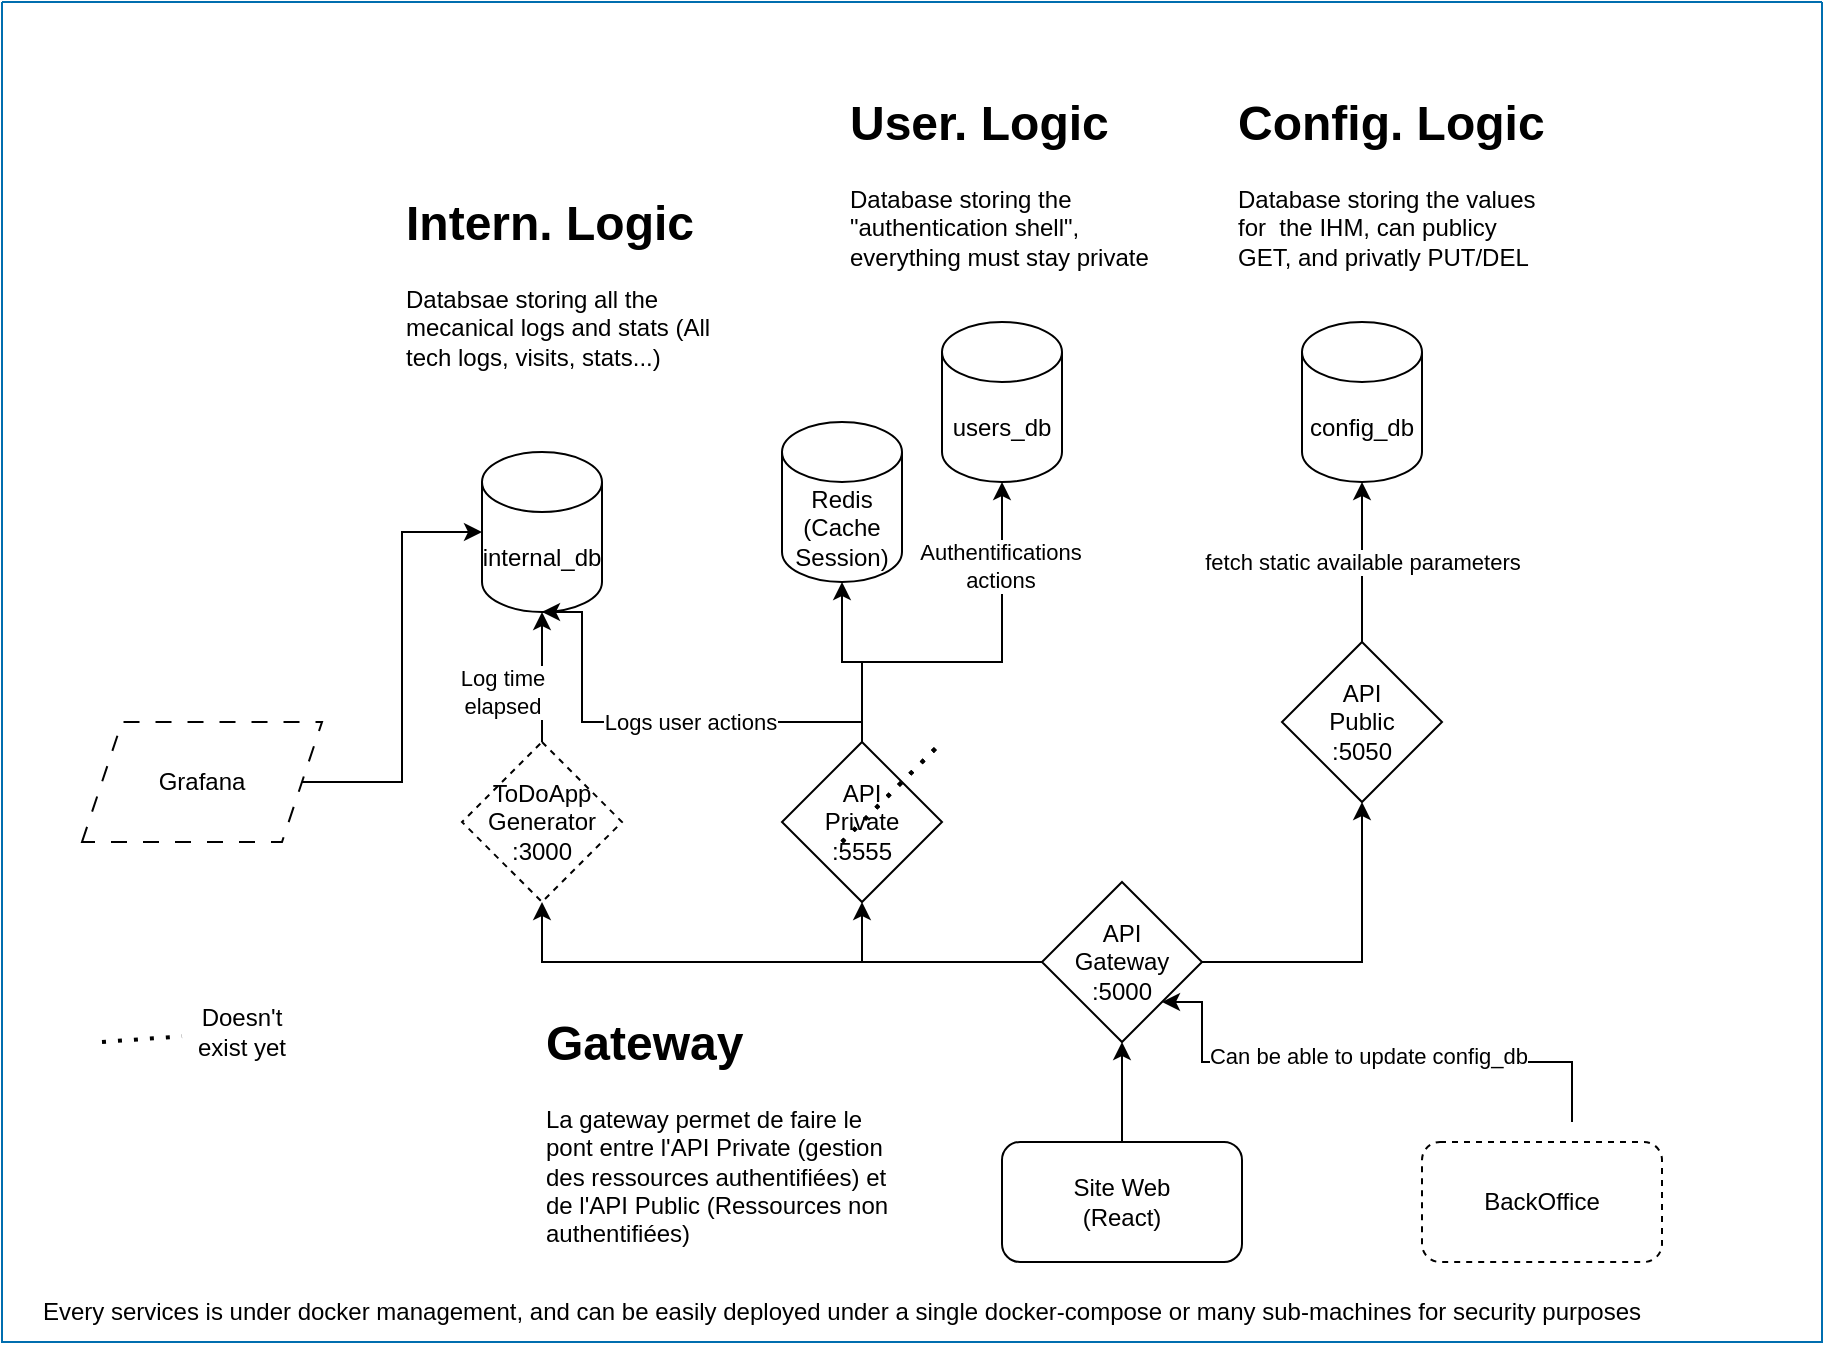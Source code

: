 <mxfile version="24.7.5">
  <diagram name="Page-1" id="2_XF2RB7scuO3lw8oAll">
    <mxGraphModel dx="1877" dy="1790" grid="1" gridSize="10" guides="1" tooltips="1" connect="1" arrows="1" fold="1" page="1" pageScale="1" pageWidth="827" pageHeight="1169" math="0" shadow="0">
      <root>
        <mxCell id="0" />
        <mxCell id="1" parent="0" />
        <mxCell id="Qljt_7Zh2HQgQvJq01WI-1" value="internal_db" style="shape=cylinder3;whiteSpace=wrap;html=1;boundedLbl=1;backgroundOutline=1;size=15;" parent="1" vertex="1">
          <mxGeometry x="50" y="195" width="60" height="80" as="geometry" />
        </mxCell>
        <mxCell id="Qljt_7Zh2HQgQvJq01WI-2" value="users_db" style="shape=cylinder3;whiteSpace=wrap;html=1;boundedLbl=1;backgroundOutline=1;size=15;" parent="1" vertex="1">
          <mxGeometry x="280" y="130" width="60" height="80" as="geometry" />
        </mxCell>
        <mxCell id="Qljt_7Zh2HQgQvJq01WI-23" style="edgeStyle=orthogonalEdgeStyle;rounded=0;orthogonalLoop=1;jettySize=auto;html=1;entryX=0.5;entryY=1;entryDx=0;entryDy=0;exitX=0;exitY=0.5;exitDx=0;exitDy=0;" parent="1" source="Qljt_7Zh2HQgQvJq01WI-3" target="Qljt_7Zh2HQgQvJq01WI-4" edge="1">
          <mxGeometry relative="1" as="geometry">
            <Array as="points">
              <mxPoint x="240" y="450" />
            </Array>
          </mxGeometry>
        </mxCell>
        <mxCell id="Qljt_7Zh2HQgQvJq01WI-27" style="edgeStyle=orthogonalEdgeStyle;rounded=0;orthogonalLoop=1;jettySize=auto;html=1;entryX=0.5;entryY=1;entryDx=0;entryDy=0;" parent="1" source="Qljt_7Zh2HQgQvJq01WI-3" target="Qljt_7Zh2HQgQvJq01WI-5" edge="1">
          <mxGeometry relative="1" as="geometry" />
        </mxCell>
        <mxCell id="Qljt_7Zh2HQgQvJq01WI-29" style="edgeStyle=orthogonalEdgeStyle;rounded=0;orthogonalLoop=1;jettySize=auto;html=1;entryX=0.5;entryY=1;entryDx=0;entryDy=0;" parent="1" source="Qljt_7Zh2HQgQvJq01WI-3" target="Qljt_7Zh2HQgQvJq01WI-13" edge="1">
          <mxGeometry relative="1" as="geometry" />
        </mxCell>
        <mxCell id="Qljt_7Zh2HQgQvJq01WI-3" value="API&lt;br&gt;Gateway&lt;div&gt;:5000&lt;/div&gt;" style="rhombus;whiteSpace=wrap;html=1;" parent="1" vertex="1">
          <mxGeometry x="330" y="410" width="80" height="80" as="geometry" />
        </mxCell>
        <mxCell id="Qljt_7Zh2HQgQvJq01WI-4" value="API&lt;div&gt;Private&lt;/div&gt;&lt;div&gt;:5555&lt;/div&gt;" style="rhombus;whiteSpace=wrap;html=1;" parent="1" vertex="1">
          <mxGeometry x="200" y="340" width="80" height="80" as="geometry" />
        </mxCell>
        <mxCell id="Qljt_7Zh2HQgQvJq01WI-5" value="API&lt;div&gt;Public&lt;/div&gt;&lt;div&gt;:5050&lt;/div&gt;" style="rhombus;whiteSpace=wrap;html=1;" parent="1" vertex="1">
          <mxGeometry x="450" y="290" width="80" height="80" as="geometry" />
        </mxCell>
        <mxCell id="Qljt_7Zh2HQgQvJq01WI-21" style="edgeStyle=orthogonalEdgeStyle;rounded=0;orthogonalLoop=1;jettySize=auto;html=1;entryX=0.5;entryY=1;entryDx=0;entryDy=0;" parent="1" source="Qljt_7Zh2HQgQvJq01WI-12" target="Qljt_7Zh2HQgQvJq01WI-3" edge="1">
          <mxGeometry relative="1" as="geometry" />
        </mxCell>
        <mxCell id="Qljt_7Zh2HQgQvJq01WI-12" value="Site Web&lt;br&gt;(React)" style="rounded=1;whiteSpace=wrap;html=1;" parent="1" vertex="1">
          <mxGeometry x="310" y="540" width="120" height="60" as="geometry" />
        </mxCell>
        <mxCell id="Qljt_7Zh2HQgQvJq01WI-13" value="ToDoApp&lt;div&gt;Generator&lt;/div&gt;&lt;div&gt;:3000&lt;/div&gt;" style="rhombus;whiteSpace=wrap;html=1;dashed=1;" parent="1" vertex="1">
          <mxGeometry x="40" y="340" width="80" height="80" as="geometry" />
        </mxCell>
        <mxCell id="Qljt_7Zh2HQgQvJq01WI-16" value="&lt;h1 style=&quot;margin-top: 0px;&quot;&gt;Intern. Logic&lt;/h1&gt;&lt;p&gt;Databsae storing all the mecanical logs and stats (All tech logs, visits, stats...)&lt;/p&gt;" style="text;html=1;whiteSpace=wrap;overflow=hidden;rounded=0;" parent="1" vertex="1">
          <mxGeometry x="10" y="60" width="156" height="110" as="geometry" />
        </mxCell>
        <mxCell id="Qljt_7Zh2HQgQvJq01WI-18" value="&lt;h1 style=&quot;margin-top: 0px;&quot;&gt;User. Logic&lt;/h1&gt;&lt;p&gt;Database storing the &quot;authentication shell&quot;, everything must stay private&lt;/p&gt;" style="text;html=1;whiteSpace=wrap;overflow=hidden;rounded=0;" parent="1" vertex="1">
          <mxGeometry x="232" y="10" width="156" height="110" as="geometry" />
        </mxCell>
        <mxCell id="Qljt_7Zh2HQgQvJq01WI-19" value="Redis&lt;div&gt;(Cache Session)&lt;/div&gt;" style="shape=cylinder3;whiteSpace=wrap;html=1;boundedLbl=1;backgroundOutline=1;size=15;" parent="1" vertex="1">
          <mxGeometry x="200" y="180" width="60" height="80" as="geometry" />
        </mxCell>
        <mxCell id="Qljt_7Zh2HQgQvJq01WI-25" style="edgeStyle=orthogonalEdgeStyle;rounded=0;orthogonalLoop=1;jettySize=auto;html=1;entryX=0.5;entryY=1;entryDx=0;entryDy=0;entryPerimeter=0;" parent="1" source="Qljt_7Zh2HQgQvJq01WI-4" target="Qljt_7Zh2HQgQvJq01WI-19" edge="1">
          <mxGeometry relative="1" as="geometry" />
        </mxCell>
        <mxCell id="Qljt_7Zh2HQgQvJq01WI-31" value="config_db" style="shape=cylinder3;whiteSpace=wrap;html=1;boundedLbl=1;backgroundOutline=1;size=15;" parent="1" vertex="1">
          <mxGeometry x="460" y="130" width="60" height="80" as="geometry" />
        </mxCell>
        <mxCell id="Qljt_7Zh2HQgQvJq01WI-32" value="&lt;h1 style=&quot;margin-top: 0px;&quot;&gt;Config. Logic&lt;/h1&gt;&lt;p&gt;Database storing the values for&amp;nbsp; the IHM, can publicy GET, and privatly PUT/DEL&lt;/p&gt;" style="text;html=1;whiteSpace=wrap;overflow=hidden;rounded=0;" parent="1" vertex="1">
          <mxGeometry x="426" y="10" width="156" height="110" as="geometry" />
        </mxCell>
        <mxCell id="Qljt_7Zh2HQgQvJq01WI-33" style="edgeStyle=orthogonalEdgeStyle;rounded=0;orthogonalLoop=1;jettySize=auto;html=1;entryX=0.5;entryY=1;entryDx=0;entryDy=0;entryPerimeter=0;" parent="1" source="Qljt_7Zh2HQgQvJq01WI-4" target="Qljt_7Zh2HQgQvJq01WI-2" edge="1">
          <mxGeometry relative="1" as="geometry">
            <Array as="points">
              <mxPoint x="240" y="300" />
              <mxPoint x="310" y="300" />
            </Array>
          </mxGeometry>
        </mxCell>
        <mxCell id="Qljt_7Zh2HQgQvJq01WI-41" value="Authentifications&lt;br&gt;actions" style="edgeLabel;html=1;align=center;verticalAlign=middle;resizable=0;points=[];" parent="Qljt_7Zh2HQgQvJq01WI-33" vertex="1" connectable="0">
          <mxGeometry x="0.578" y="1" relative="1" as="geometry">
            <mxPoint as="offset" />
          </mxGeometry>
        </mxCell>
        <mxCell id="Qljt_7Zh2HQgQvJq01WI-34" style="edgeStyle=orthogonalEdgeStyle;rounded=0;orthogonalLoop=1;jettySize=auto;html=1;entryX=0.5;entryY=1;entryDx=0;entryDy=0;entryPerimeter=0;" parent="1" source="Qljt_7Zh2HQgQvJq01WI-5" target="Qljt_7Zh2HQgQvJq01WI-31" edge="1">
          <mxGeometry relative="1" as="geometry" />
        </mxCell>
        <mxCell id="Qljt_7Zh2HQgQvJq01WI-37" value="fetch static available parameters" style="edgeLabel;html=1;align=center;verticalAlign=middle;resizable=0;points=[];" parent="Qljt_7Zh2HQgQvJq01WI-34" vertex="1" connectable="0">
          <mxGeometry x="0.006" relative="1" as="geometry">
            <mxPoint as="offset" />
          </mxGeometry>
        </mxCell>
        <mxCell id="Qljt_7Zh2HQgQvJq01WI-36" style="edgeStyle=orthogonalEdgeStyle;rounded=0;orthogonalLoop=1;jettySize=auto;html=1;entryX=0.5;entryY=1;entryDx=0;entryDy=0;entryPerimeter=0;" parent="1" source="Qljt_7Zh2HQgQvJq01WI-13" target="Qljt_7Zh2HQgQvJq01WI-1" edge="1">
          <mxGeometry relative="1" as="geometry" />
        </mxCell>
        <mxCell id="Qljt_7Zh2HQgQvJq01WI-39" value="Log time &lt;br&gt;elapsed" style="edgeLabel;html=1;align=center;verticalAlign=middle;resizable=0;points=[];" parent="Qljt_7Zh2HQgQvJq01WI-36" vertex="1" connectable="0">
          <mxGeometry x="-0.223" y="1" relative="1" as="geometry">
            <mxPoint x="-19" as="offset" />
          </mxGeometry>
        </mxCell>
        <mxCell id="Qljt_7Zh2HQgQvJq01WI-38" style="edgeStyle=orthogonalEdgeStyle;rounded=0;orthogonalLoop=1;jettySize=auto;html=1;entryX=0.5;entryY=1;entryDx=0;entryDy=0;entryPerimeter=0;" parent="1" source="Qljt_7Zh2HQgQvJq01WI-4" target="Qljt_7Zh2HQgQvJq01WI-1" edge="1">
          <mxGeometry relative="1" as="geometry">
            <Array as="points">
              <mxPoint x="240" y="330" />
              <mxPoint x="100" y="330" />
              <mxPoint x="100" y="275" />
            </Array>
          </mxGeometry>
        </mxCell>
        <mxCell id="Qljt_7Zh2HQgQvJq01WI-40" value="Logs user actions" style="edgeLabel;html=1;align=center;verticalAlign=middle;resizable=0;points=[];" parent="Qljt_7Zh2HQgQvJq01WI-38" vertex="1" connectable="0">
          <mxGeometry x="-0.144" relative="1" as="geometry">
            <mxPoint as="offset" />
          </mxGeometry>
        </mxCell>
        <mxCell id="Qljt_7Zh2HQgQvJq01WI-43" style="edgeStyle=orthogonalEdgeStyle;rounded=0;orthogonalLoop=1;jettySize=auto;html=1;entryX=1;entryY=1;entryDx=0;entryDy=0;" parent="1" target="Qljt_7Zh2HQgQvJq01WI-3" edge="1">
          <mxGeometry relative="1" as="geometry">
            <mxPoint x="595" y="530" as="sourcePoint" />
            <mxPoint x="385" y="480" as="targetPoint" />
            <Array as="points">
              <mxPoint x="595" y="500" />
              <mxPoint x="410" y="500" />
              <mxPoint x="410" y="470" />
            </Array>
          </mxGeometry>
        </mxCell>
        <mxCell id="Qljt_7Zh2HQgQvJq01WI-44" value="Can be able to update config_db" style="edgeLabel;html=1;align=center;verticalAlign=middle;resizable=0;points=[];" parent="Qljt_7Zh2HQgQvJq01WI-43" vertex="1" connectable="0">
          <mxGeometry x="-0.077" y="-3" relative="1" as="geometry">
            <mxPoint x="-10" as="offset" />
          </mxGeometry>
        </mxCell>
        <mxCell id="Qljt_7Zh2HQgQvJq01WI-42" value="BackOffice" style="rounded=1;whiteSpace=wrap;html=1;dashed=1;" parent="1" vertex="1">
          <mxGeometry x="520" y="540" width="120" height="60" as="geometry" />
        </mxCell>
        <mxCell id="Qljt_7Zh2HQgQvJq01WI-45" value="Grafana" style="shape=parallelogram;perimeter=parallelogramPerimeter;whiteSpace=wrap;html=1;fixedSize=1;dashed=1;dashPattern=8 8;" parent="1" vertex="1">
          <mxGeometry x="-150" y="330" width="120" height="60" as="geometry" />
        </mxCell>
        <mxCell id="Qljt_7Zh2HQgQvJq01WI-46" style="edgeStyle=orthogonalEdgeStyle;rounded=0;orthogonalLoop=1;jettySize=auto;html=1;entryX=0;entryY=0.5;entryDx=0;entryDy=0;entryPerimeter=0;" parent="1" source="Qljt_7Zh2HQgQvJq01WI-45" target="Qljt_7Zh2HQgQvJq01WI-1" edge="1">
          <mxGeometry relative="1" as="geometry" />
        </mxCell>
        <mxCell id="Qljt_7Zh2HQgQvJq01WI-47" value="" style="swimlane;startSize=0;fillColor=#1ba1e2;fontColor=#ffffff;strokeColor=#006EAF;" parent="1" vertex="1">
          <mxGeometry x="-190" y="-30" width="910" height="670" as="geometry" />
        </mxCell>
        <mxCell id="Qljt_7Zh2HQgQvJq01WI-48" value="Every services is under docker management, and can be easily deployed under a single docker-compose or many sub-machines for security purposes" style="text;html=1;align=center;verticalAlign=middle;whiteSpace=wrap;rounded=0;" parent="Qljt_7Zh2HQgQvJq01WI-47" vertex="1">
          <mxGeometry y="640" width="840" height="30" as="geometry" />
        </mxCell>
        <mxCell id="b2KejczOVdnAqZ6PvvJm-1" value="&lt;h1 style=&quot;margin-top: 0px;&quot;&gt;Gateway&lt;/h1&gt;&lt;p&gt;La gateway permet de faire le pont entre l&#39;API Private (gestion des ressources authentifiées) et de l&#39;API Public (Ressources non authentifiées)&lt;/p&gt;" style="text;html=1;whiteSpace=wrap;overflow=hidden;rounded=0;" vertex="1" parent="Qljt_7Zh2HQgQvJq01WI-47">
          <mxGeometry x="270" y="500" width="180" height="120" as="geometry" />
        </mxCell>
        <mxCell id="b2KejczOVdnAqZ6PvvJm-7" value="" style="endArrow=none;dashed=1;html=1;dashPattern=1 3;strokeWidth=2;rounded=0;" edge="1" parent="Qljt_7Zh2HQgQvJq01WI-47" target="b2KejczOVdnAqZ6PvvJm-8">
          <mxGeometry width="50" height="50" relative="1" as="geometry">
            <mxPoint x="50" y="520" as="sourcePoint" />
            <mxPoint x="100" y="470" as="targetPoint" />
          </mxGeometry>
        </mxCell>
        <mxCell id="b2KejczOVdnAqZ6PvvJm-8" value="Doesn&#39;t exist yet" style="text;html=1;align=center;verticalAlign=middle;whiteSpace=wrap;rounded=0;" vertex="1" parent="Qljt_7Zh2HQgQvJq01WI-47">
          <mxGeometry x="90" y="500" width="60" height="30" as="geometry" />
        </mxCell>
        <mxCell id="b2KejczOVdnAqZ6PvvJm-4" value="" style="endArrow=none;dashed=1;html=1;dashPattern=1 3;strokeWidth=2;rounded=0;" edge="1" parent="1">
          <mxGeometry width="50" height="50" relative="1" as="geometry">
            <mxPoint x="230" y="390" as="sourcePoint" />
            <mxPoint x="280" y="340" as="targetPoint" />
          </mxGeometry>
        </mxCell>
        <mxCell id="b2KejczOVdnAqZ6PvvJm-5" value="" style="endArrow=none;dashed=1;html=1;dashPattern=1 3;strokeWidth=2;rounded=0;" edge="1" parent="1">
          <mxGeometry width="50" height="50" relative="1" as="geometry">
            <mxPoint x="230" y="390" as="sourcePoint" />
            <mxPoint x="280" y="340" as="targetPoint" />
          </mxGeometry>
        </mxCell>
        <mxCell id="b2KejczOVdnAqZ6PvvJm-6" value="" style="endArrow=none;dashed=1;html=1;dashPattern=1 3;strokeWidth=2;rounded=0;" edge="1" parent="1">
          <mxGeometry width="50" height="50" relative="1" as="geometry">
            <mxPoint x="230" y="390" as="sourcePoint" />
            <mxPoint x="280" y="340" as="targetPoint" />
          </mxGeometry>
        </mxCell>
      </root>
    </mxGraphModel>
  </diagram>
</mxfile>
